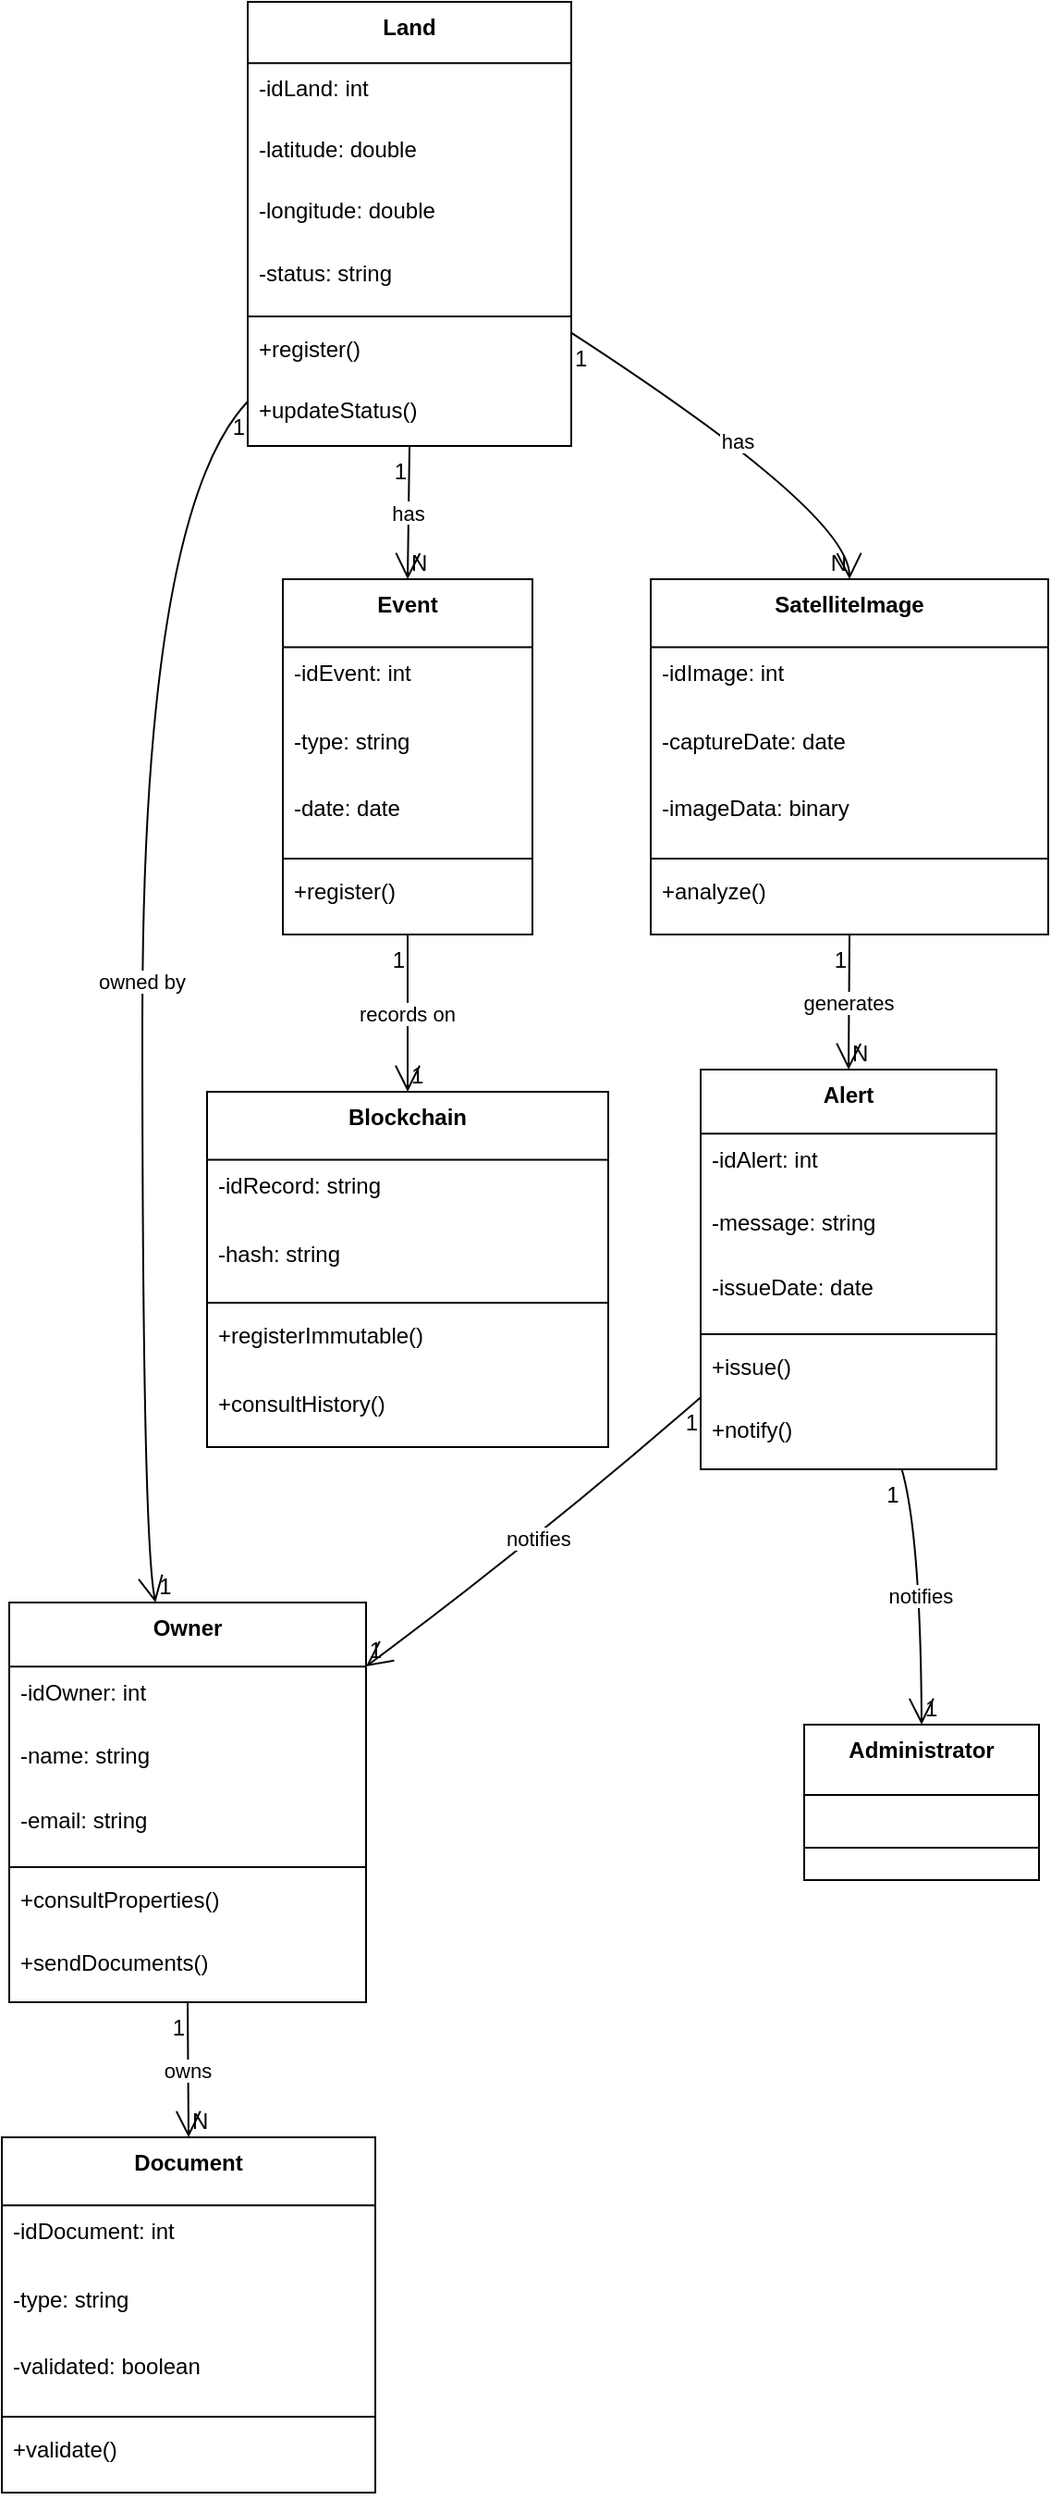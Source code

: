 <mxfile version="27.0.9">
  <diagram name="Página-1" id="0jbT2N49prsmKac0sqoz">
    <mxGraphModel>
      <root>
        <mxCell id="0" />
        <mxCell id="1" parent="0" />
        <mxCell id="2" value="Land" style="swimlane;fontStyle=1;align=center;verticalAlign=top;childLayout=stackLayout;horizontal=1;startSize=33.143;horizontalStack=0;resizeParent=1;resizeParentMax=0;resizeLast=0;collapsible=0;marginBottom=0;" vertex="1" parent="1">
          <mxGeometry x="141" y="8" width="175" height="240" as="geometry" />
        </mxCell>
        <mxCell id="3" value="-idLand: int" style="text;strokeColor=none;fillColor=none;align=left;verticalAlign=top;spacingLeft=4;spacingRight=4;overflow=hidden;rotatable=0;points=[[0,0.5],[1,0.5]];portConstraint=eastwest;" vertex="1" parent="2">
          <mxGeometry y="33" width="175" height="33" as="geometry" />
        </mxCell>
        <mxCell id="4" value="-latitude: double" style="text;strokeColor=none;fillColor=none;align=left;verticalAlign=top;spacingLeft=4;spacingRight=4;overflow=hidden;rotatable=0;points=[[0,0.5],[1,0.5]];portConstraint=eastwest;" vertex="1" parent="2">
          <mxGeometry y="66" width="175" height="33" as="geometry" />
        </mxCell>
        <mxCell id="5" value="-longitude: double" style="text;strokeColor=none;fillColor=none;align=left;verticalAlign=top;spacingLeft=4;spacingRight=4;overflow=hidden;rotatable=0;points=[[0,0.5],[1,0.5]];portConstraint=eastwest;" vertex="1" parent="2">
          <mxGeometry y="99" width="175" height="33" as="geometry" />
        </mxCell>
        <mxCell id="6" value="-status: string" style="text;strokeColor=none;fillColor=none;align=left;verticalAlign=top;spacingLeft=4;spacingRight=4;overflow=hidden;rotatable=0;points=[[0,0.5],[1,0.5]];portConstraint=eastwest;" vertex="1" parent="2">
          <mxGeometry y="133" width="175" height="33" as="geometry" />
        </mxCell>
        <mxCell id="7" style="line;strokeWidth=1;fillColor=none;align=left;verticalAlign=middle;spacingTop=-1;spacingLeft=3;spacingRight=3;rotatable=0;labelPosition=right;points=[];portConstraint=eastwest;strokeColor=inherit;" vertex="1" parent="2">
          <mxGeometry y="166" width="175" height="8" as="geometry" />
        </mxCell>
        <mxCell id="8" value="+register()" style="text;strokeColor=none;fillColor=none;align=left;verticalAlign=top;spacingLeft=4;spacingRight=4;overflow=hidden;rotatable=0;points=[[0,0.5],[1,0.5]];portConstraint=eastwest;" vertex="1" parent="2">
          <mxGeometry y="174" width="175" height="33" as="geometry" />
        </mxCell>
        <mxCell id="9" value="+updateStatus()" style="text;strokeColor=none;fillColor=none;align=left;verticalAlign=top;spacingLeft=4;spacingRight=4;overflow=hidden;rotatable=0;points=[[0,0.5],[1,0.5]];portConstraint=eastwest;" vertex="1" parent="2">
          <mxGeometry y="207" width="175" height="33" as="geometry" />
        </mxCell>
        <mxCell id="10" value="Owner" style="swimlane;fontStyle=1;align=center;verticalAlign=top;childLayout=stackLayout;horizontal=1;startSize=34.667;horizontalStack=0;resizeParent=1;resizeParentMax=0;resizeLast=0;collapsible=0;marginBottom=0;" vertex="1" parent="1">
          <mxGeometry x="12" y="873" width="193" height="216" as="geometry" />
        </mxCell>
        <mxCell id="11" value="-idOwner: int" style="text;strokeColor=none;fillColor=none;align=left;verticalAlign=top;spacingLeft=4;spacingRight=4;overflow=hidden;rotatable=0;points=[[0,0.5],[1,0.5]];portConstraint=eastwest;" vertex="1" parent="10">
          <mxGeometry y="35" width="193" height="35" as="geometry" />
        </mxCell>
        <mxCell id="12" value="-name: string" style="text;strokeColor=none;fillColor=none;align=left;verticalAlign=top;spacingLeft=4;spacingRight=4;overflow=hidden;rotatable=0;points=[[0,0.5],[1,0.5]];portConstraint=eastwest;" vertex="1" parent="10">
          <mxGeometry y="69" width="193" height="35" as="geometry" />
        </mxCell>
        <mxCell id="13" value="-email: string" style="text;strokeColor=none;fillColor=none;align=left;verticalAlign=top;spacingLeft=4;spacingRight=4;overflow=hidden;rotatable=0;points=[[0,0.5],[1,0.5]];portConstraint=eastwest;" vertex="1" parent="10">
          <mxGeometry y="104" width="193" height="35" as="geometry" />
        </mxCell>
        <mxCell id="14" style="line;strokeWidth=1;fillColor=none;align=left;verticalAlign=middle;spacingTop=-1;spacingLeft=3;spacingRight=3;rotatable=0;labelPosition=right;points=[];portConstraint=eastwest;strokeColor=inherit;" vertex="1" parent="10">
          <mxGeometry y="139" width="193" height="8" as="geometry" />
        </mxCell>
        <mxCell id="15" value="+consultProperties()" style="text;strokeColor=none;fillColor=none;align=left;verticalAlign=top;spacingLeft=4;spacingRight=4;overflow=hidden;rotatable=0;points=[[0,0.5],[1,0.5]];portConstraint=eastwest;" vertex="1" parent="10">
          <mxGeometry y="147" width="193" height="35" as="geometry" />
        </mxCell>
        <mxCell id="16" value="+sendDocuments()" style="text;strokeColor=none;fillColor=none;align=left;verticalAlign=top;spacingLeft=4;spacingRight=4;overflow=hidden;rotatable=0;points=[[0,0.5],[1,0.5]];portConstraint=eastwest;" vertex="1" parent="10">
          <mxGeometry y="181" width="193" height="35" as="geometry" />
        </mxCell>
        <mxCell id="17" value="Document" style="swimlane;fontStyle=1;align=center;verticalAlign=top;childLayout=stackLayout;horizontal=1;startSize=36.8;horizontalStack=0;resizeParent=1;resizeParentMax=0;resizeLast=0;collapsible=0;marginBottom=0;" vertex="1" parent="1">
          <mxGeometry x="8" y="1162" width="202" height="192" as="geometry" />
        </mxCell>
        <mxCell id="18" value="-idDocument: int" style="text;strokeColor=none;fillColor=none;align=left;verticalAlign=top;spacingLeft=4;spacingRight=4;overflow=hidden;rotatable=0;points=[[0,0.5],[1,0.5]];portConstraint=eastwest;" vertex="1" parent="17">
          <mxGeometry y="37" width="202" height="37" as="geometry" />
        </mxCell>
        <mxCell id="19" value="-type: string" style="text;strokeColor=none;fillColor=none;align=left;verticalAlign=top;spacingLeft=4;spacingRight=4;overflow=hidden;rotatable=0;points=[[0,0.5],[1,0.5]];portConstraint=eastwest;" vertex="1" parent="17">
          <mxGeometry y="74" width="202" height="37" as="geometry" />
        </mxCell>
        <mxCell id="20" value="-validated: boolean" style="text;strokeColor=none;fillColor=none;align=left;verticalAlign=top;spacingLeft=4;spacingRight=4;overflow=hidden;rotatable=0;points=[[0,0.5],[1,0.5]];portConstraint=eastwest;" vertex="1" parent="17">
          <mxGeometry y="110" width="202" height="37" as="geometry" />
        </mxCell>
        <mxCell id="21" style="line;strokeWidth=1;fillColor=none;align=left;verticalAlign=middle;spacingTop=-1;spacingLeft=3;spacingRight=3;rotatable=0;labelPosition=right;points=[];portConstraint=eastwest;strokeColor=inherit;" vertex="1" parent="17">
          <mxGeometry y="147" width="202" height="8" as="geometry" />
        </mxCell>
        <mxCell id="22" value="+validate()" style="text;strokeColor=none;fillColor=none;align=left;verticalAlign=top;spacingLeft=4;spacingRight=4;overflow=hidden;rotatable=0;points=[[0,0.5],[1,0.5]];portConstraint=eastwest;" vertex="1" parent="17">
          <mxGeometry y="155" width="202" height="37" as="geometry" />
        </mxCell>
        <mxCell id="23" value="Event" style="swimlane;fontStyle=1;align=center;verticalAlign=top;childLayout=stackLayout;horizontal=1;startSize=36.8;horizontalStack=0;resizeParent=1;resizeParentMax=0;resizeLast=0;collapsible=0;marginBottom=0;" vertex="1" parent="1">
          <mxGeometry x="160" y="320" width="135" height="192" as="geometry" />
        </mxCell>
        <mxCell id="24" value="-idEvent: int" style="text;strokeColor=none;fillColor=none;align=left;verticalAlign=top;spacingLeft=4;spacingRight=4;overflow=hidden;rotatable=0;points=[[0,0.5],[1,0.5]];portConstraint=eastwest;" vertex="1" parent="23">
          <mxGeometry y="37" width="135" height="37" as="geometry" />
        </mxCell>
        <mxCell id="25" value="-type: string" style="text;strokeColor=none;fillColor=none;align=left;verticalAlign=top;spacingLeft=4;spacingRight=4;overflow=hidden;rotatable=0;points=[[0,0.5],[1,0.5]];portConstraint=eastwest;" vertex="1" parent="23">
          <mxGeometry y="74" width="135" height="37" as="geometry" />
        </mxCell>
        <mxCell id="26" value="-date: date" style="text;strokeColor=none;fillColor=none;align=left;verticalAlign=top;spacingLeft=4;spacingRight=4;overflow=hidden;rotatable=0;points=[[0,0.5],[1,0.5]];portConstraint=eastwest;" vertex="1" parent="23">
          <mxGeometry y="110" width="135" height="37" as="geometry" />
        </mxCell>
        <mxCell id="27" style="line;strokeWidth=1;fillColor=none;align=left;verticalAlign=middle;spacingTop=-1;spacingLeft=3;spacingRight=3;rotatable=0;labelPosition=right;points=[];portConstraint=eastwest;strokeColor=inherit;" vertex="1" parent="23">
          <mxGeometry y="147" width="135" height="8" as="geometry" />
        </mxCell>
        <mxCell id="28" value="+register()" style="text;strokeColor=none;fillColor=none;align=left;verticalAlign=top;spacingLeft=4;spacingRight=4;overflow=hidden;rotatable=0;points=[[0,0.5],[1,0.5]];portConstraint=eastwest;" vertex="1" parent="23">
          <mxGeometry y="155" width="135" height="37" as="geometry" />
        </mxCell>
        <mxCell id="29" value="SatelliteImage" style="swimlane;fontStyle=1;align=center;verticalAlign=top;childLayout=stackLayout;horizontal=1;startSize=36.8;horizontalStack=0;resizeParent=1;resizeParentMax=0;resizeLast=0;collapsible=0;marginBottom=0;" vertex="1" parent="1">
          <mxGeometry x="359" y="320" width="215" height="192" as="geometry" />
        </mxCell>
        <mxCell id="30" value="-idImage: int" style="text;strokeColor=none;fillColor=none;align=left;verticalAlign=top;spacingLeft=4;spacingRight=4;overflow=hidden;rotatable=0;points=[[0,0.5],[1,0.5]];portConstraint=eastwest;" vertex="1" parent="29">
          <mxGeometry y="37" width="215" height="37" as="geometry" />
        </mxCell>
        <mxCell id="31" value="-captureDate: date" style="text;strokeColor=none;fillColor=none;align=left;verticalAlign=top;spacingLeft=4;spacingRight=4;overflow=hidden;rotatable=0;points=[[0,0.5],[1,0.5]];portConstraint=eastwest;" vertex="1" parent="29">
          <mxGeometry y="74" width="215" height="37" as="geometry" />
        </mxCell>
        <mxCell id="32" value="-imageData: binary" style="text;strokeColor=none;fillColor=none;align=left;verticalAlign=top;spacingLeft=4;spacingRight=4;overflow=hidden;rotatable=0;points=[[0,0.5],[1,0.5]];portConstraint=eastwest;" vertex="1" parent="29">
          <mxGeometry y="110" width="215" height="37" as="geometry" />
        </mxCell>
        <mxCell id="33" style="line;strokeWidth=1;fillColor=none;align=left;verticalAlign=middle;spacingTop=-1;spacingLeft=3;spacingRight=3;rotatable=0;labelPosition=right;points=[];portConstraint=eastwest;strokeColor=inherit;" vertex="1" parent="29">
          <mxGeometry y="147" width="215" height="8" as="geometry" />
        </mxCell>
        <mxCell id="34" value="+analyze()" style="text;strokeColor=none;fillColor=none;align=left;verticalAlign=top;spacingLeft=4;spacingRight=4;overflow=hidden;rotatable=0;points=[[0,0.5],[1,0.5]];portConstraint=eastwest;" vertex="1" parent="29">
          <mxGeometry y="155" width="215" height="37" as="geometry" />
        </mxCell>
        <mxCell id="35" value="Alert" style="swimlane;fontStyle=1;align=center;verticalAlign=top;childLayout=stackLayout;horizontal=1;startSize=34.667;horizontalStack=0;resizeParent=1;resizeParentMax=0;resizeLast=0;collapsible=0;marginBottom=0;" vertex="1" parent="1">
          <mxGeometry x="386" y="585" width="160" height="216" as="geometry" />
        </mxCell>
        <mxCell id="36" value="-idAlert: int" style="text;strokeColor=none;fillColor=none;align=left;verticalAlign=top;spacingLeft=4;spacingRight=4;overflow=hidden;rotatable=0;points=[[0,0.5],[1,0.5]];portConstraint=eastwest;" vertex="1" parent="35">
          <mxGeometry y="35" width="160" height="35" as="geometry" />
        </mxCell>
        <mxCell id="37" value="-message: string" style="text;strokeColor=none;fillColor=none;align=left;verticalAlign=top;spacingLeft=4;spacingRight=4;overflow=hidden;rotatable=0;points=[[0,0.5],[1,0.5]];portConstraint=eastwest;" vertex="1" parent="35">
          <mxGeometry y="69" width="160" height="35" as="geometry" />
        </mxCell>
        <mxCell id="38" value="-issueDate: date" style="text;strokeColor=none;fillColor=none;align=left;verticalAlign=top;spacingLeft=4;spacingRight=4;overflow=hidden;rotatable=0;points=[[0,0.5],[1,0.5]];portConstraint=eastwest;" vertex="1" parent="35">
          <mxGeometry y="104" width="160" height="35" as="geometry" />
        </mxCell>
        <mxCell id="39" style="line;strokeWidth=1;fillColor=none;align=left;verticalAlign=middle;spacingTop=-1;spacingLeft=3;spacingRight=3;rotatable=0;labelPosition=right;points=[];portConstraint=eastwest;strokeColor=inherit;" vertex="1" parent="35">
          <mxGeometry y="139" width="160" height="8" as="geometry" />
        </mxCell>
        <mxCell id="40" value="+issue()" style="text;strokeColor=none;fillColor=none;align=left;verticalAlign=top;spacingLeft=4;spacingRight=4;overflow=hidden;rotatable=0;points=[[0,0.5],[1,0.5]];portConstraint=eastwest;" vertex="1" parent="35">
          <mxGeometry y="147" width="160" height="35" as="geometry" />
        </mxCell>
        <mxCell id="41" value="+notify()" style="text;strokeColor=none;fillColor=none;align=left;verticalAlign=top;spacingLeft=4;spacingRight=4;overflow=hidden;rotatable=0;points=[[0,0.5],[1,0.5]];portConstraint=eastwest;" vertex="1" parent="35">
          <mxGeometry y="181" width="160" height="35" as="geometry" />
        </mxCell>
        <mxCell id="42" value="Blockchain" style="swimlane;fontStyle=1;align=center;verticalAlign=top;childLayout=stackLayout;horizontal=1;startSize=36.8;horizontalStack=0;resizeParent=1;resizeParentMax=0;resizeLast=0;collapsible=0;marginBottom=0;" vertex="1" parent="1">
          <mxGeometry x="119" y="597" width="217" height="192" as="geometry" />
        </mxCell>
        <mxCell id="43" value="-idRecord: string" style="text;strokeColor=none;fillColor=none;align=left;verticalAlign=top;spacingLeft=4;spacingRight=4;overflow=hidden;rotatable=0;points=[[0,0.5],[1,0.5]];portConstraint=eastwest;" vertex="1" parent="42">
          <mxGeometry y="37" width="217" height="37" as="geometry" />
        </mxCell>
        <mxCell id="44" value="-hash: string" style="text;strokeColor=none;fillColor=none;align=left;verticalAlign=top;spacingLeft=4;spacingRight=4;overflow=hidden;rotatable=0;points=[[0,0.5],[1,0.5]];portConstraint=eastwest;" vertex="1" parent="42">
          <mxGeometry y="74" width="217" height="37" as="geometry" />
        </mxCell>
        <mxCell id="45" style="line;strokeWidth=1;fillColor=none;align=left;verticalAlign=middle;spacingTop=-1;spacingLeft=3;spacingRight=3;rotatable=0;labelPosition=right;points=[];portConstraint=eastwest;strokeColor=inherit;" vertex="1" parent="42">
          <mxGeometry y="110" width="217" height="8" as="geometry" />
        </mxCell>
        <mxCell id="46" value="+registerImmutable()" style="text;strokeColor=none;fillColor=none;align=left;verticalAlign=top;spacingLeft=4;spacingRight=4;overflow=hidden;rotatable=0;points=[[0,0.5],[1,0.5]];portConstraint=eastwest;" vertex="1" parent="42">
          <mxGeometry y="118" width="217" height="37" as="geometry" />
        </mxCell>
        <mxCell id="47" value="+consultHistory()" style="text;strokeColor=none;fillColor=none;align=left;verticalAlign=top;spacingLeft=4;spacingRight=4;overflow=hidden;rotatable=0;points=[[0,0.5],[1,0.5]];portConstraint=eastwest;" vertex="1" parent="42">
          <mxGeometry y="155" width="217" height="37" as="geometry" />
        </mxCell>
        <mxCell id="48" value="Administrator" style="swimlane;fontStyle=1;align=center;verticalAlign=top;childLayout=stackLayout;horizontal=1;startSize=38;horizontalStack=0;resizeParent=1;resizeParentMax=0;resizeLast=0;collapsible=0;marginBottom=0;" vertex="1" parent="1">
          <mxGeometry x="442" y="939" width="127" height="84" as="geometry" />
        </mxCell>
        <mxCell id="49" style="line;strokeWidth=1;fillColor=none;align=left;verticalAlign=middle;spacingTop=-1;spacingLeft=3;spacingRight=3;rotatable=0;labelPosition=right;points=[];portConstraint=eastwest;strokeColor=inherit;" vertex="1" parent="48">
          <mxGeometry y="57" width="127" height="19" as="geometry" />
        </mxCell>
        <mxCell id="50" value="has" style="curved=1;startArrow=none;endArrow=open;endSize=12;exitX=0.5;exitY=1;entryX=0.5;entryY=0;" edge="1" parent="1" source="2" target="23">
          <mxGeometry relative="1" as="geometry">
            <Array as="points" />
          </mxGeometry>
        </mxCell>
        <mxCell id="51" value="1" style="edgeLabel;resizable=0;labelBackgroundColor=none;fontSize=12;align=right;verticalAlign=top;" vertex="1" parent="50">
          <mxGeometry x="-1" relative="1" as="geometry" />
        </mxCell>
        <mxCell id="52" value="N" style="edgeLabel;resizable=0;labelBackgroundColor=none;fontSize=12;align=left;verticalAlign=bottom;" vertex="1" parent="50">
          <mxGeometry x="1" relative="1" as="geometry" />
        </mxCell>
        <mxCell id="53" value="has" style="curved=1;startArrow=none;endArrow=open;endSize=12;exitX=0.99;exitY=0.74;entryX=0.5;entryY=0;" edge="1" parent="1" source="2" target="29">
          <mxGeometry relative="1" as="geometry">
            <Array as="points">
              <mxPoint x="466" y="284" />
            </Array>
          </mxGeometry>
        </mxCell>
        <mxCell id="54" value="1" style="edgeLabel;resizable=0;labelBackgroundColor=none;fontSize=12;align=left;verticalAlign=top;" vertex="1" parent="53">
          <mxGeometry x="-1" relative="1" as="geometry" />
        </mxCell>
        <mxCell id="55" value="N" style="edgeLabel;resizable=0;labelBackgroundColor=none;fontSize=12;align=right;verticalAlign=bottom;" vertex="1" parent="53">
          <mxGeometry x="1" relative="1" as="geometry" />
        </mxCell>
        <mxCell id="56" value="owned by" style="curved=1;startArrow=none;endArrow=open;endSize=12;exitX=0;exitY=0.9;entryX=0.41;entryY=0;" edge="1" parent="1" source="2" target="10">
          <mxGeometry relative="1" as="geometry">
            <Array as="points">
              <mxPoint x="84" y="284" />
              <mxPoint x="84" y="837" />
            </Array>
          </mxGeometry>
        </mxCell>
        <mxCell id="57" value="1" style="edgeLabel;resizable=0;labelBackgroundColor=none;fontSize=12;align=right;verticalAlign=top;" vertex="1" parent="56">
          <mxGeometry x="-1" relative="1" as="geometry" />
        </mxCell>
        <mxCell id="58" value="1" style="edgeLabel;resizable=0;labelBackgroundColor=none;fontSize=12;align=left;verticalAlign=bottom;" vertex="1" parent="56">
          <mxGeometry x="1" relative="1" as="geometry" />
        </mxCell>
        <mxCell id="59" value="owns" style="curved=1;startArrow=none;endArrow=open;endSize=12;exitX=0.5;exitY=1;entryX=0.5;entryY=0;" edge="1" parent="1" source="10" target="17">
          <mxGeometry relative="1" as="geometry">
            <Array as="points" />
          </mxGeometry>
        </mxCell>
        <mxCell id="60" value="1" style="edgeLabel;resizable=0;labelBackgroundColor=none;fontSize=12;align=right;verticalAlign=top;" vertex="1" parent="59">
          <mxGeometry x="-1" relative="1" as="geometry" />
        </mxCell>
        <mxCell id="61" value="N" style="edgeLabel;resizable=0;labelBackgroundColor=none;fontSize=12;align=left;verticalAlign=bottom;" vertex="1" parent="59">
          <mxGeometry x="1" relative="1" as="geometry" />
        </mxCell>
        <mxCell id="62" value="generates" style="curved=1;startArrow=none;endArrow=open;endSize=12;exitX=0.5;exitY=1;entryX=0.5;entryY=0;" edge="1" parent="1" source="29" target="35">
          <mxGeometry relative="1" as="geometry">
            <Array as="points" />
          </mxGeometry>
        </mxCell>
        <mxCell id="63" value="1" style="edgeLabel;resizable=0;labelBackgroundColor=none;fontSize=12;align=right;verticalAlign=top;" vertex="1" parent="62">
          <mxGeometry x="-1" relative="1" as="geometry" />
        </mxCell>
        <mxCell id="64" value="N" style="edgeLabel;resizable=0;labelBackgroundColor=none;fontSize=12;align=left;verticalAlign=bottom;" vertex="1" parent="62">
          <mxGeometry x="1" relative="1" as="geometry" />
        </mxCell>
        <mxCell id="65" value="records on" style="curved=1;startArrow=none;endArrow=open;endSize=12;exitX=0.5;exitY=1;entryX=0.5;entryY=0;" edge="1" parent="1" source="23" target="42">
          <mxGeometry relative="1" as="geometry">
            <Array as="points" />
          </mxGeometry>
        </mxCell>
        <mxCell id="66" value="1" style="edgeLabel;resizable=0;labelBackgroundColor=none;fontSize=12;align=right;verticalAlign=top;" vertex="1" parent="65">
          <mxGeometry x="-1" relative="1" as="geometry" />
        </mxCell>
        <mxCell id="67" value="1" style="edgeLabel;resizable=0;labelBackgroundColor=none;fontSize=12;align=left;verticalAlign=bottom;" vertex="1" parent="65">
          <mxGeometry x="1" relative="1" as="geometry" />
        </mxCell>
        <mxCell id="68" value="notifies" style="curved=1;startArrow=none;endArrow=open;endSize=12;exitX=0;exitY=0.82;entryX=1;entryY=0.16;" edge="1" parent="1" source="35" target="10">
          <mxGeometry relative="1" as="geometry">
            <Array as="points">
              <mxPoint x="300" y="837" />
            </Array>
          </mxGeometry>
        </mxCell>
        <mxCell id="69" value="1" style="edgeLabel;resizable=0;labelBackgroundColor=none;fontSize=12;align=right;verticalAlign=top;" vertex="1" parent="68">
          <mxGeometry x="-1" relative="1" as="geometry" />
        </mxCell>
        <mxCell id="70" value="1" style="edgeLabel;resizable=0;labelBackgroundColor=none;fontSize=12;align=left;verticalAlign=bottom;" vertex="1" parent="68">
          <mxGeometry x="1" relative="1" as="geometry" />
        </mxCell>
        <mxCell id="71" value="notifies" style="curved=1;startArrow=none;endArrow=open;endSize=12;exitX=0.68;exitY=1;entryX=0.5;entryY=0;" edge="1" parent="1" source="35" target="48">
          <mxGeometry relative="1" as="geometry">
            <Array as="points">
              <mxPoint x="505" y="837" />
            </Array>
          </mxGeometry>
        </mxCell>
        <mxCell id="72" value="1" style="edgeLabel;resizable=0;labelBackgroundColor=none;fontSize=12;align=right;verticalAlign=top;" vertex="1" parent="71">
          <mxGeometry x="-1" relative="1" as="geometry" />
        </mxCell>
        <mxCell id="73" value="1" style="edgeLabel;resizable=0;labelBackgroundColor=none;fontSize=12;align=left;verticalAlign=bottom;" vertex="1" parent="71">
          <mxGeometry x="1" relative="1" as="geometry" />
        </mxCell>
      </root>
    </mxGraphModel>
  </diagram>
</mxfile>
